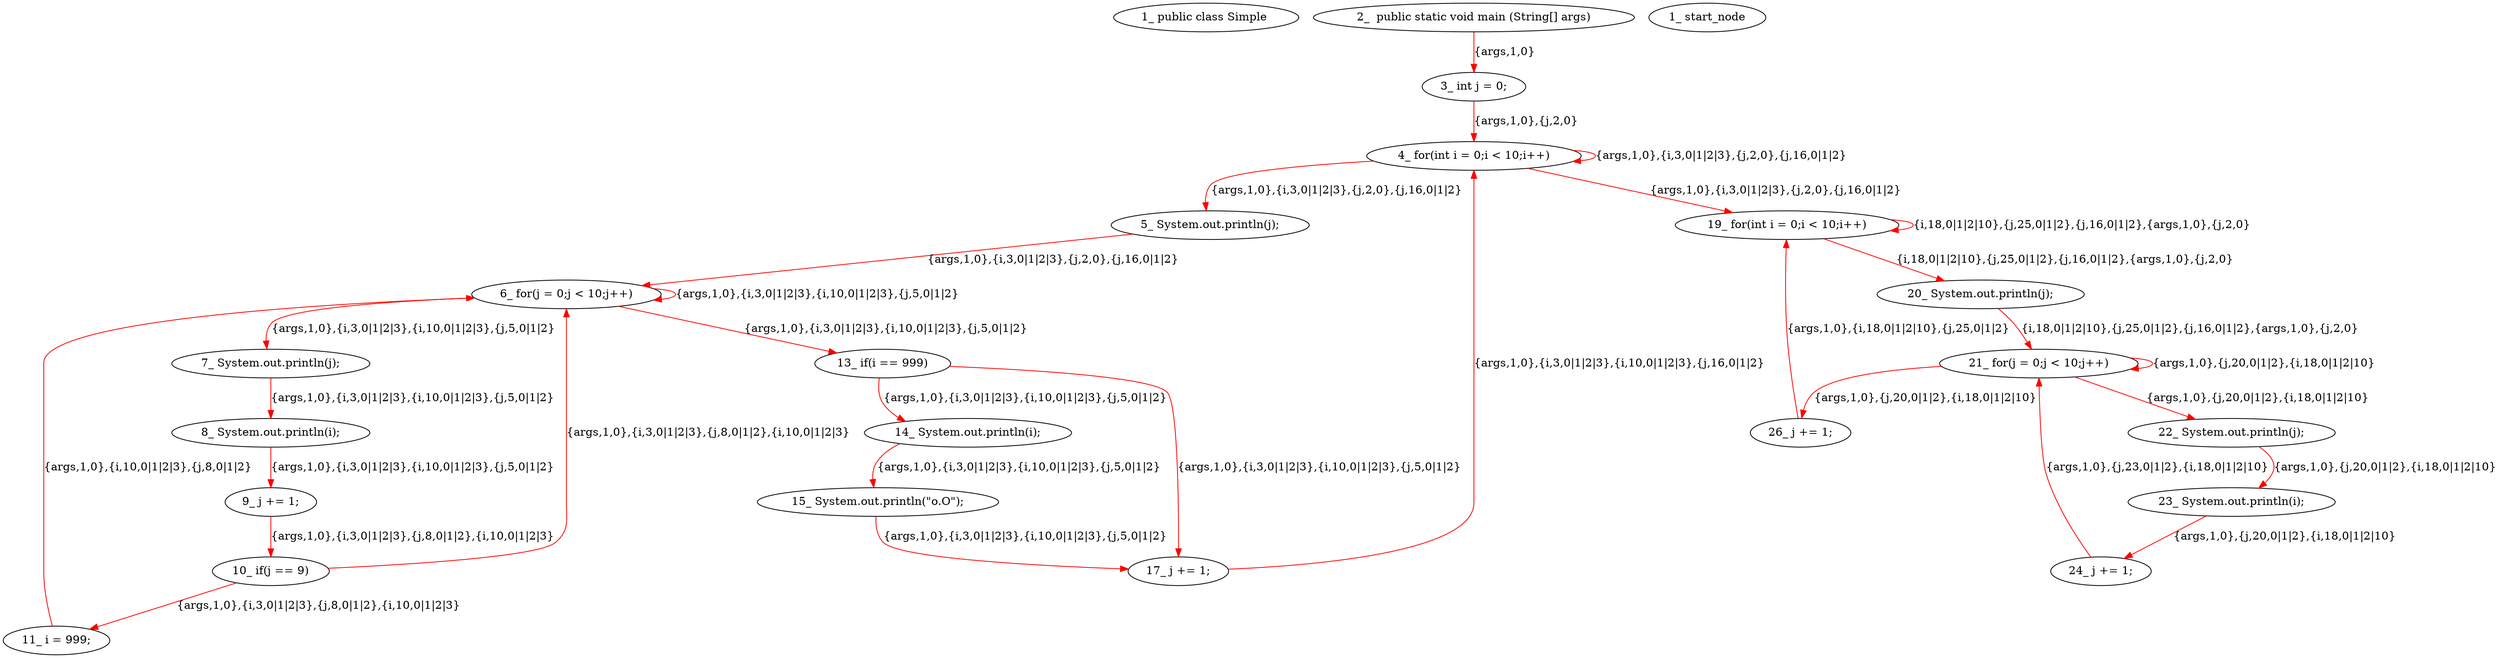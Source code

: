 digraph  {
6 [label="1_\ public\ class\ Simple\ ", type_label=class_declaration];
10 [label="2_\ \ public\ static\ void\ main\ \(String\[\]\ args\)", type_label=method_declaration];
21 [label="3_\ int\ j\ =\ 0;", type_label=expression_statement];
26 [label="4_\ for\(int\ i\ =\ 0;i\ <\ 10;i\+\+\)", type_label=for];
38 [label="5_\ System\.out\.println\(j\);", type_label=expression_statement];
46 [label="6_\ for\(j\ =\ 0;j\ <\ 10;j\+\+\)", type_label=for];
56 [label="7_\ System\.out\.println\(j\);", type_label=expression_statement];
64 [label="8_\ System\.out\.println\(i\);", type_label=expression_statement];
72 [label="9_\ j\ \+=\ 1;", type_label=expression_statement];
76 [label="10_\ if\(j\ ==\ 9\)", type_label=if];
81 [label="11_\ i\ =\ 999;", type_label=expression_statement];
85 [label="13_\ if\(i\ ==\ 999\)", type_label=if];
91 [label="14_\ System\.out\.println\(i\);", type_label=expression_statement];
99 [label="15_\ System\.out\.println\(\"o\.O\"\);", type_label=expression_statement];
107 [label="17_\ j\ \+=\ 1;", type_label=expression_statement];
111 [label="19_\ for\(int\ i\ =\ 0;i\ <\ 10;i\+\+\)", type_label=for];
123 [label="20_\ System\.out\.println\(j\);", type_label=expression_statement];
131 [label="21_\ for\(j\ =\ 0;j\ <\ 10;j\+\+\)", type_label=for];
141 [label="22_\ System\.out\.println\(j\);", type_label=expression_statement];
149 [label="23_\ System\.out\.println\(i\);", type_label=expression_statement];
157 [label="24_\ j\ \+=\ 1;", type_label=expression_statement];
161 [label="26_\ j\ \+=\ 1;", type_label=expression_statement];
1 [label="1_\ start_node", type_label=start];
10 -> 21  [color=red, controlflow_type=first_next_line, edge_type=CFG_edge, key=0, label="{args,1,0}"];
21 -> 26  [color=red, controlflow_type="next_line 1", edge_type=CFG_edge, key=0, label="{args,1,0},{j,2,0}"];
26 -> 38  [color=red, controlflow_type=pos_next, edge_type=CFG_edge, key=0, label="{args,1,0},{i,3,0|1|2|3},{j,2,0},{j,16,0|1|2}"];
26 -> 111  [color=red, controlflow_type=neg_next, edge_type=CFG_edge, key=0, label="{args,1,0},{i,3,0|1|2|3},{j,2,0},{j,16,0|1|2}"];
26 -> 26  [color=red, controlflow_type=loop_update, edge_type=CFG_edge, key=0, label="{args,1,0},{i,3,0|1|2|3},{j,2,0},{j,16,0|1|2}"];
38 -> 46  [color=red, controlflow_type="next_line 1", edge_type=CFG_edge, key=0, label="{args,1,0},{i,3,0|1|2|3},{j,2,0},{j,16,0|1|2}"];
46 -> 56  [color=red, controlflow_type=pos_next, edge_type=CFG_edge, key=0, label="{args,1,0},{i,3,0|1|2|3},{i,10,0|1|2|3},{j,5,0|1|2}"];
46 -> 85  [color=red, controlflow_type=neg_next, edge_type=CFG_edge, key=0, label="{args,1,0},{i,3,0|1|2|3},{i,10,0|1|2|3},{j,5,0|1|2}"];
46 -> 46  [color=red, controlflow_type=loop_update, edge_type=CFG_edge, key=0, label="{args,1,0},{i,3,0|1|2|3},{i,10,0|1|2|3},{j,5,0|1|2}"];
56 -> 64  [color=red, controlflow_type="next_line 1", edge_type=CFG_edge, key=0, label="{args,1,0},{i,3,0|1|2|3},{i,10,0|1|2|3},{j,5,0|1|2}"];
64 -> 72  [color=red, controlflow_type="next_line 1", edge_type=CFG_edge, key=0, label="{args,1,0},{i,3,0|1|2|3},{i,10,0|1|2|3},{j,5,0|1|2}"];
72 -> 76  [color=red, controlflow_type="next_line 1", edge_type=CFG_edge, key=0, label="{args,1,0},{i,3,0|1|2|3},{j,8,0|1|2},{i,10,0|1|2|3}"];
76 -> 81  [color=red, controlflow_type=pos_next, edge_type=CFG_edge, key=0, label="{args,1,0},{i,3,0|1|2|3},{j,8,0|1|2},{i,10,0|1|2|3}"];
76 -> 46  [color=red, controlflow_type="next_line 6", edge_type=CFG_edge, key=0, label="{args,1,0},{i,3,0|1|2|3},{j,8,0|1|2},{i,10,0|1|2|3}"];
81 -> 46  [color=red, controlflow_type="next_line 2", edge_type=CFG_edge, key=0, label="{args,1,0},{i,10,0|1|2|3},{j,8,0|1|2}"];
85 -> 91  [color=red, controlflow_type=pos_next, edge_type=CFG_edge, key=0, label="{args,1,0},{i,3,0|1|2|3},{i,10,0|1|2|3},{j,5,0|1|2}"];
85 -> 107  [color=red, controlflow_type="next_line 6", edge_type=CFG_edge, key=0, label="{args,1,0},{i,3,0|1|2|3},{i,10,0|1|2|3},{j,5,0|1|2}"];
91 -> 99  [color=red, controlflow_type="next_line 1", edge_type=CFG_edge, key=0, label="{args,1,0},{i,3,0|1|2|3},{i,10,0|1|2|3},{j,5,0|1|2}"];
99 -> 107  [color=red, controlflow_type="next_line 2", edge_type=CFG_edge, key=0, label="{args,1,0},{i,3,0|1|2|3},{i,10,0|1|2|3},{j,5,0|1|2}"];
107 -> 26  [color=red, controlflow_type=loop_control, edge_type=CFG_edge, key=0, label="{args,1,0},{i,3,0|1|2|3},{i,10,0|1|2|3},{j,16,0|1|2}"];
111 -> 123  [color=red, controlflow_type=pos_next, edge_type=CFG_edge, key=0, label="{i,18,0|1|2|10},{j,25,0|1|2},{j,16,0|1|2},{args,1,0},{j,2,0}"];
111 -> 111  [color=red, controlflow_type=loop_update, edge_type=CFG_edge, key=0, label="{i,18,0|1|2|10},{j,25,0|1|2},{j,16,0|1|2},{args,1,0},{j,2,0}"];
123 -> 131  [color=red, controlflow_type="next_line 1", edge_type=CFG_edge, key=0, label="{i,18,0|1|2|10},{j,25,0|1|2},{j,16,0|1|2},{args,1,0},{j,2,0}"];
131 -> 141  [color=red, controlflow_type=pos_next, edge_type=CFG_edge, key=0, label="{args,1,0},{j,20,0|1|2},{i,18,0|1|2|10}"];
131 -> 161  [color=red, controlflow_type=neg_next, edge_type=CFG_edge, key=0, label="{args,1,0},{j,20,0|1|2},{i,18,0|1|2|10}"];
131 -> 131  [color=red, controlflow_type=loop_update, edge_type=CFG_edge, key=0, label="{args,1,0},{j,20,0|1|2},{i,18,0|1|2|10}"];
141 -> 149  [color=red, controlflow_type="next_line 1", edge_type=CFG_edge, key=0, label="{args,1,0},{j,20,0|1|2},{i,18,0|1|2|10}"];
149 -> 157  [color=red, controlflow_type="next_line 1", edge_type=CFG_edge, key=0, label="{args,1,0},{j,20,0|1|2},{i,18,0|1|2|10}"];
157 -> 131  [color=red, controlflow_type=loop_control, edge_type=CFG_edge, key=0, label="{args,1,0},{j,23,0|1|2},{i,18,0|1|2|10}"];
161 -> 111  [color=red, controlflow_type=loop_control, edge_type=CFG_edge, key=0, label="{args,1,0},{i,18,0|1|2|10},{j,25,0|1|2}"];
}
